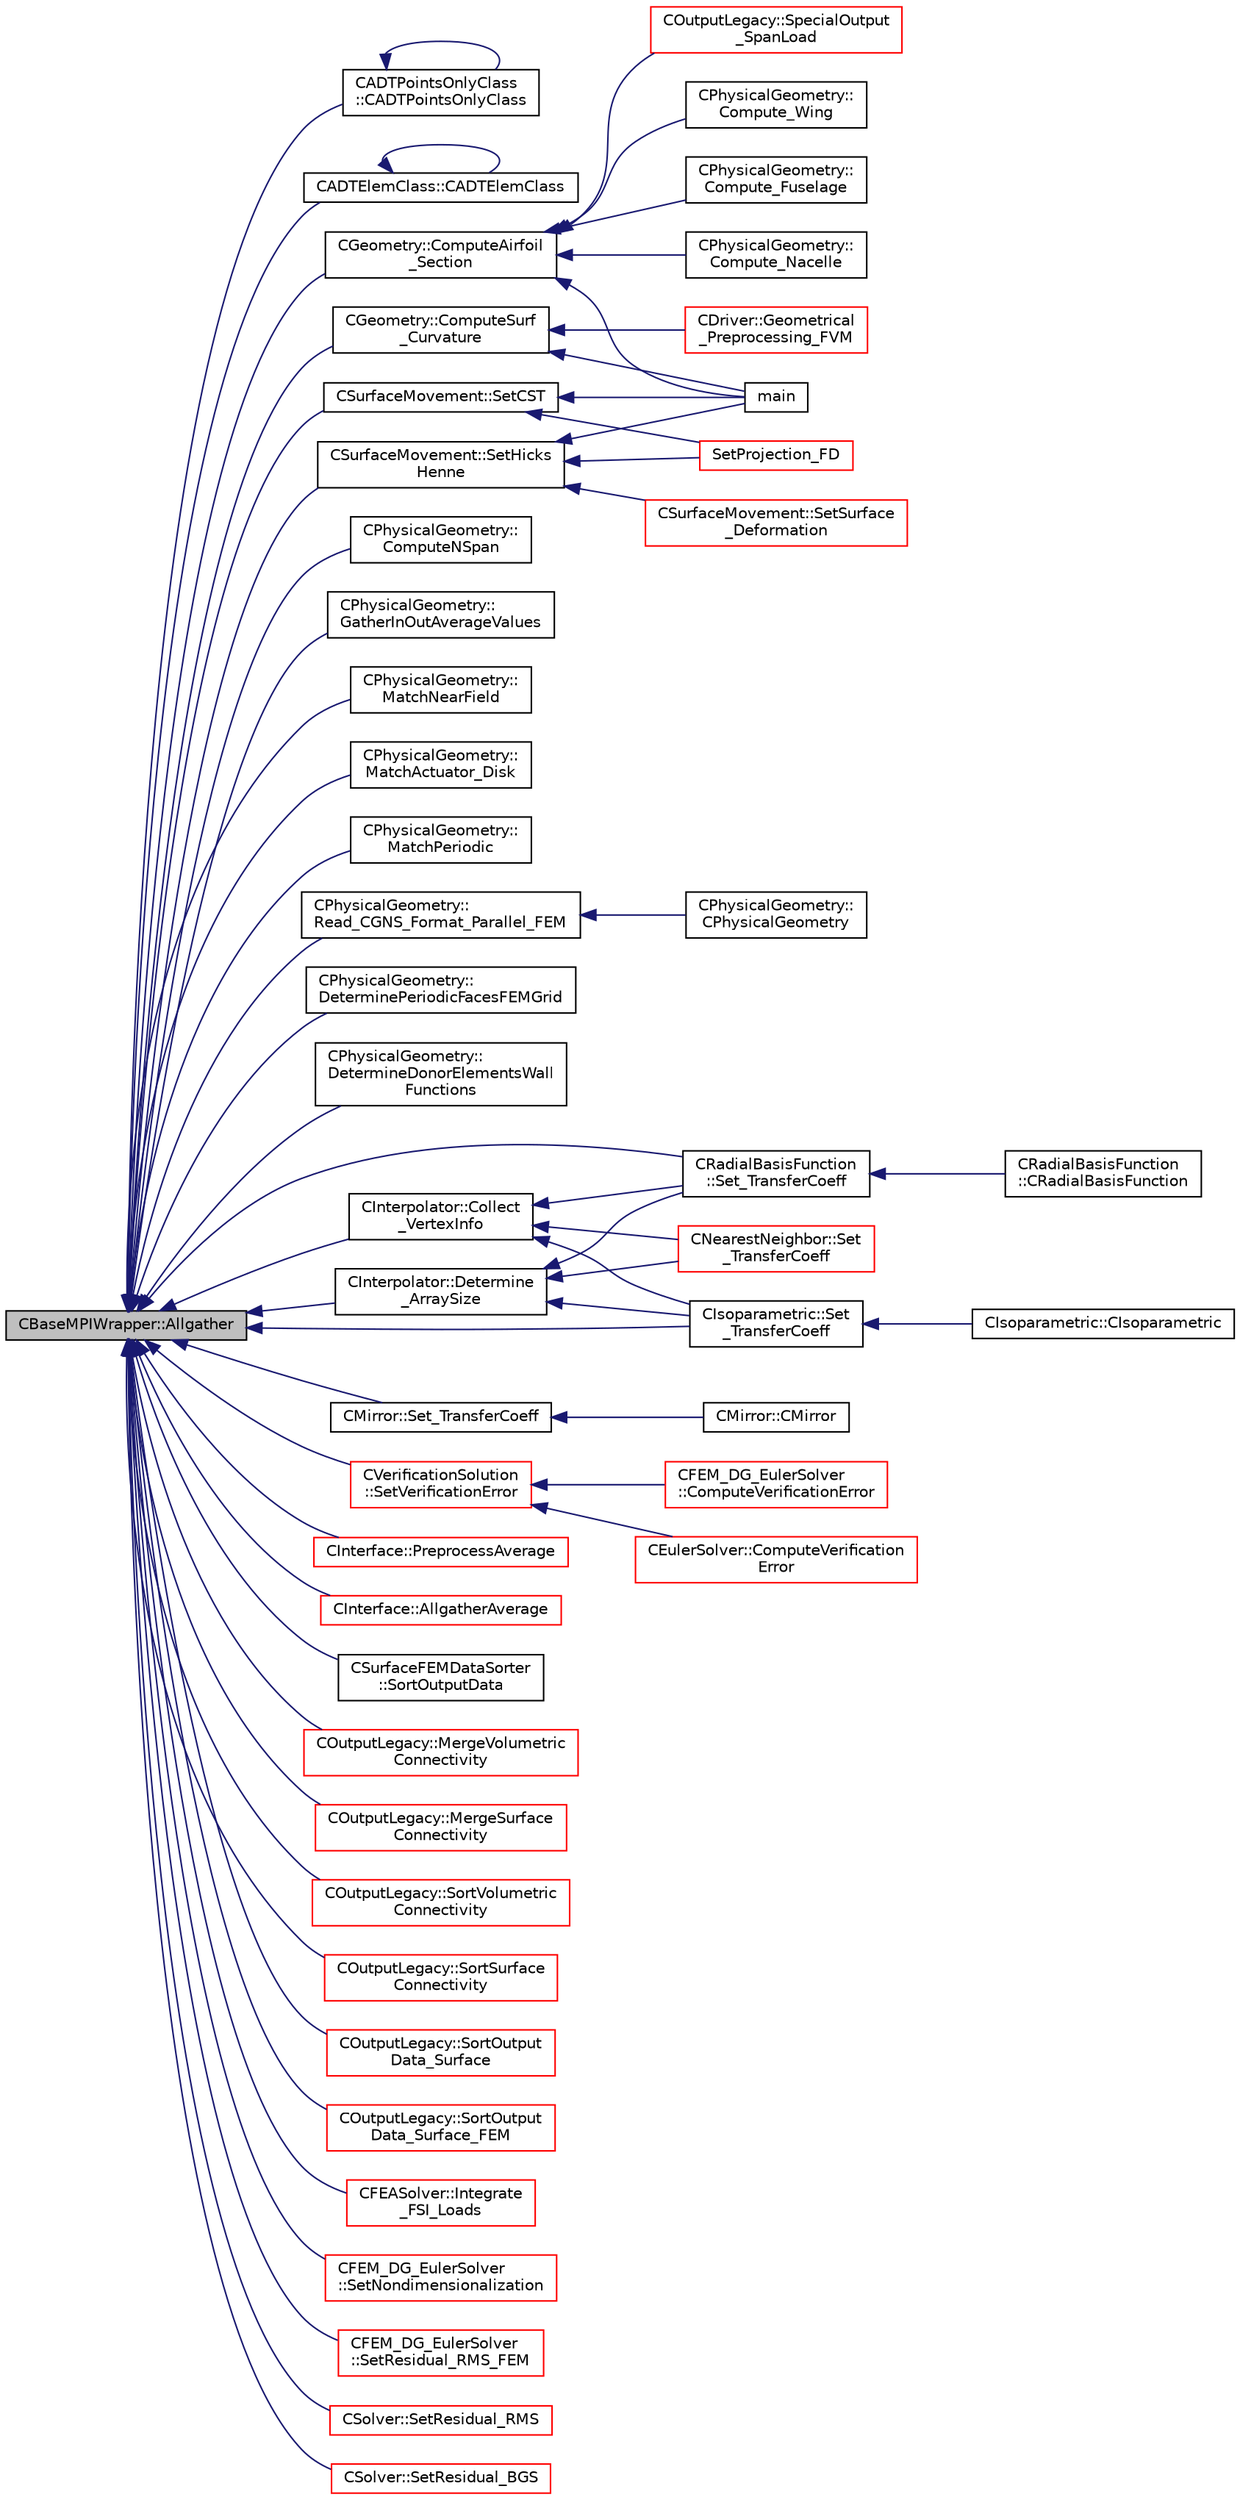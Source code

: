 digraph "CBaseMPIWrapper::Allgather"
{
  edge [fontname="Helvetica",fontsize="10",labelfontname="Helvetica",labelfontsize="10"];
  node [fontname="Helvetica",fontsize="10",shape=record];
  rankdir="LR";
  Node577 [label="CBaseMPIWrapper::Allgather",height=0.2,width=0.4,color="black", fillcolor="grey75", style="filled", fontcolor="black"];
  Node577 -> Node578 [dir="back",color="midnightblue",fontsize="10",style="solid",fontname="Helvetica"];
  Node578 [label="CADTPointsOnlyClass\l::CADTPointsOnlyClass",height=0.2,width=0.4,color="black", fillcolor="white", style="filled",URL="$class_c_a_d_t_points_only_class.html#ad38ad23f468a614709782a58966a4ab6",tooltip="Constructor of the class. "];
  Node578 -> Node578 [dir="back",color="midnightblue",fontsize="10",style="solid",fontname="Helvetica"];
  Node577 -> Node579 [dir="back",color="midnightblue",fontsize="10",style="solid",fontname="Helvetica"];
  Node579 [label="CADTElemClass::CADTElemClass",height=0.2,width=0.4,color="black", fillcolor="white", style="filled",URL="$class_c_a_d_t_elem_class.html#aca84ec37470fc91943475dfc8bed21f0",tooltip="Constructor of the class. "];
  Node579 -> Node579 [dir="back",color="midnightblue",fontsize="10",style="solid",fontname="Helvetica"];
  Node577 -> Node580 [dir="back",color="midnightblue",fontsize="10",style="solid",fontname="Helvetica"];
  Node580 [label="CGeometry::ComputeAirfoil\l_Section",height=0.2,width=0.4,color="black", fillcolor="white", style="filled",URL="$class_c_geometry.html#a136d597cdcaa37dab258f69727a70a53",tooltip="A virtual member. "];
  Node580 -> Node581 [dir="back",color="midnightblue",fontsize="10",style="solid",fontname="Helvetica"];
  Node581 [label="CPhysicalGeometry::\lCompute_Wing",height=0.2,width=0.4,color="black", fillcolor="white", style="filled",URL="$class_c_physical_geometry.html#abcb03483d77538306c034d15d9fd88ff",tooltip="Evaluate geometrical parameters of a wing. "];
  Node580 -> Node582 [dir="back",color="midnightblue",fontsize="10",style="solid",fontname="Helvetica"];
  Node582 [label="CPhysicalGeometry::\lCompute_Fuselage",height=0.2,width=0.4,color="black", fillcolor="white", style="filled",URL="$class_c_physical_geometry.html#a60e9112fc5d6140fab333099c45142a7",tooltip="Evaluate geometrical parameters of a wing. "];
  Node580 -> Node583 [dir="back",color="midnightblue",fontsize="10",style="solid",fontname="Helvetica"];
  Node583 [label="CPhysicalGeometry::\lCompute_Nacelle",height=0.2,width=0.4,color="black", fillcolor="white", style="filled",URL="$class_c_physical_geometry.html#a3278f583aabf891e890dcf4af389dc58",tooltip="Evaluate geometrical parameters of a wing. "];
  Node580 -> Node584 [dir="back",color="midnightblue",fontsize="10",style="solid",fontname="Helvetica"];
  Node584 [label="COutputLegacy::SpecialOutput\l_SpanLoad",height=0.2,width=0.4,color="red", fillcolor="white", style="filled",URL="$class_c_output_legacy.html#a8772390855e98cb1b90e6b835d2532de",tooltip="Writes forces at different sections. "];
  Node580 -> Node591 [dir="back",color="midnightblue",fontsize="10",style="solid",fontname="Helvetica"];
  Node591 [label="main",height=0.2,width=0.4,color="black", fillcolor="white", style="filled",URL="$_s_u2___g_e_o_8cpp.html#a0ddf1224851353fc92bfbff6f499fa97"];
  Node577 -> Node592 [dir="back",color="midnightblue",fontsize="10",style="solid",fontname="Helvetica"];
  Node592 [label="CGeometry::ComputeSurf\l_Curvature",height=0.2,width=0.4,color="black", fillcolor="white", style="filled",URL="$class_c_geometry.html#a260ac40c011a30a0fb55a4cc45eaf88e",tooltip="Find and store all vertices on a sharp corner in the geometry. "];
  Node592 -> Node593 [dir="back",color="midnightblue",fontsize="10",style="solid",fontname="Helvetica"];
  Node593 [label="CDriver::Geometrical\l_Preprocessing_FVM",height=0.2,width=0.4,color="red", fillcolor="white", style="filled",URL="$class_c_driver.html#a2007d2233a2d935a90140499ec4822a4",tooltip="Geometrical_Preprocessing_FVM. "];
  Node592 -> Node591 [dir="back",color="midnightblue",fontsize="10",style="solid",fontname="Helvetica"];
  Node577 -> Node596 [dir="back",color="midnightblue",fontsize="10",style="solid",fontname="Helvetica"];
  Node596 [label="CPhysicalGeometry::\lComputeNSpan",height=0.2,width=0.4,color="black", fillcolor="white", style="filled",URL="$class_c_physical_geometry.html#a9aa84f4877184465391ad944264e2c12",tooltip="Set number of span wise level for turbomachinery computation. "];
  Node577 -> Node597 [dir="back",color="midnightblue",fontsize="10",style="solid",fontname="Helvetica"];
  Node597 [label="CPhysicalGeometry::\lGatherInOutAverageValues",height=0.2,width=0.4,color="black", fillcolor="white", style="filled",URL="$class_c_physical_geometry.html#a217e5337523ba85579c8a3d209bf25d9",tooltip="Set turbo boundary vertex. "];
  Node577 -> Node598 [dir="back",color="midnightblue",fontsize="10",style="solid",fontname="Helvetica"];
  Node598 [label="CPhysicalGeometry::\lMatchNearField",height=0.2,width=0.4,color="black", fillcolor="white", style="filled",URL="$class_c_physical_geometry.html#a9e11431391adc00689a8601c1a6ec4c2",tooltip="Mach the near field boundary condition. "];
  Node577 -> Node599 [dir="back",color="midnightblue",fontsize="10",style="solid",fontname="Helvetica"];
  Node599 [label="CPhysicalGeometry::\lMatchActuator_Disk",height=0.2,width=0.4,color="black", fillcolor="white", style="filled",URL="$class_c_physical_geometry.html#ac89d094c4269089c98f8be088b77121a",tooltip="Mach the near field boundary condition. "];
  Node577 -> Node600 [dir="back",color="midnightblue",fontsize="10",style="solid",fontname="Helvetica"];
  Node600 [label="CPhysicalGeometry::\lMatchPeriodic",height=0.2,width=0.4,color="black", fillcolor="white", style="filled",URL="$class_c_physical_geometry.html#a1a784a17c9416b6e7c8a329816bf3339",tooltip="Mach the periodic boundary conditions. "];
  Node577 -> Node601 [dir="back",color="midnightblue",fontsize="10",style="solid",fontname="Helvetica"];
  Node601 [label="CPhysicalGeometry::\lRead_CGNS_Format_Parallel_FEM",height=0.2,width=0.4,color="black", fillcolor="white", style="filled",URL="$class_c_physical_geometry.html#a5fa5c4805d03646f8bfbf8622265f958",tooltip="Reads for the FEM solver the geometry of the grid and adjust the boundary conditions with the configu..."];
  Node601 -> Node602 [dir="back",color="midnightblue",fontsize="10",style="solid",fontname="Helvetica"];
  Node602 [label="CPhysicalGeometry::\lCPhysicalGeometry",height=0.2,width=0.4,color="black", fillcolor="white", style="filled",URL="$class_c_physical_geometry.html#a075a737b341a64de5463ddd41096692e",tooltip="Reads the geometry of the grid and adjust the boundary conditions with the configuration file..."];
  Node577 -> Node603 [dir="back",color="midnightblue",fontsize="10",style="solid",fontname="Helvetica"];
  Node603 [label="CPhysicalGeometry::\lDeterminePeriodicFacesFEMGrid",height=0.2,width=0.4,color="black", fillcolor="white", style="filled",URL="$class_c_physical_geometry.html#a4b8a3bab829079fe0425b00afe2c0dab",tooltip="Determine the neighboring information for periodic faces of a FEM grid. "];
  Node577 -> Node604 [dir="back",color="midnightblue",fontsize="10",style="solid",fontname="Helvetica"];
  Node604 [label="CPhysicalGeometry::\lDetermineDonorElementsWall\lFunctions",height=0.2,width=0.4,color="black", fillcolor="white", style="filled",URL="$class_c_physical_geometry.html#acef4e18142b580bf09f21e5b71387d5f",tooltip="Determine the donor elements for the boundary elements on viscous wall boundaries when wall functions..."];
  Node577 -> Node605 [dir="back",color="midnightblue",fontsize="10",style="solid",fontname="Helvetica"];
  Node605 [label="CSurfaceMovement::SetHicks\lHenne",height=0.2,width=0.4,color="black", fillcolor="white", style="filled",URL="$class_c_surface_movement.html#a119e4756830fac758284342ea5027527",tooltip="Set a Hicks-Henne deformation bump functions on an airfoil. "];
  Node605 -> Node606 [dir="back",color="midnightblue",fontsize="10",style="solid",fontname="Helvetica"];
  Node606 [label="CSurfaceMovement::SetSurface\l_Deformation",height=0.2,width=0.4,color="red", fillcolor="white", style="filled",URL="$class_c_surface_movement.html#a23bec9fbe1bcd7f6117100de93381ac3",tooltip="Set the surface/boundary deformation. "];
  Node605 -> Node612 [dir="back",color="midnightblue",fontsize="10",style="solid",fontname="Helvetica"];
  Node612 [label="SetProjection_FD",height=0.2,width=0.4,color="red", fillcolor="white", style="filled",URL="$_s_u2___d_o_t_8cpp.html#a5c5163a755085e03f1dfa23aeb7e21f2",tooltip="Projection of the surface sensitivity using finite differences (FD). "];
  Node605 -> Node591 [dir="back",color="midnightblue",fontsize="10",style="solid",fontname="Helvetica"];
  Node577 -> Node613 [dir="back",color="midnightblue",fontsize="10",style="solid",fontname="Helvetica"];
  Node613 [label="CSurfaceMovement::SetCST",height=0.2,width=0.4,color="black", fillcolor="white", style="filled",URL="$class_c_surface_movement.html#a10a599f558d2d847be1c638be43acd63",tooltip="Set a deformation based on a change in the Kulfan parameters for an airfoil. "];
  Node613 -> Node612 [dir="back",color="midnightblue",fontsize="10",style="solid",fontname="Helvetica"];
  Node613 -> Node591 [dir="back",color="midnightblue",fontsize="10",style="solid",fontname="Helvetica"];
  Node577 -> Node614 [dir="back",color="midnightblue",fontsize="10",style="solid",fontname="Helvetica"];
  Node614 [label="CInterpolator::Determine\l_ArraySize",height=0.2,width=0.4,color="black", fillcolor="white", style="filled",URL="$class_c_interpolator.html#a9e320a9ed782dd9aa75afee58bfe683f",tooltip="Determine array sizes used to collect and send coordinate and global point information. "];
  Node614 -> Node615 [dir="back",color="midnightblue",fontsize="10",style="solid",fontname="Helvetica"];
  Node615 [label="CNearestNeighbor::Set\l_TransferCoeff",height=0.2,width=0.4,color="red", fillcolor="white", style="filled",URL="$class_c_nearest_neighbor.html#a0b3fe23b89f2a19c25d4d3eaeca0b322",tooltip="Set up transfer matrix defining relation between two meshes. "];
  Node614 -> Node617 [dir="back",color="midnightblue",fontsize="10",style="solid",fontname="Helvetica"];
  Node617 [label="CIsoparametric::Set\l_TransferCoeff",height=0.2,width=0.4,color="black", fillcolor="white", style="filled",URL="$class_c_isoparametric.html#ad5d5a03e5de530698f9fb1baf8ba583c",tooltip="Set up transfer matrix defining relation between two meshes. "];
  Node617 -> Node618 [dir="back",color="midnightblue",fontsize="10",style="solid",fontname="Helvetica"];
  Node618 [label="CIsoparametric::CIsoparametric",height=0.2,width=0.4,color="black", fillcolor="white", style="filled",URL="$class_c_isoparametric.html#a2b63c225b190b0ffcb16332ea9f18a3b",tooltip="Constructor of the class. "];
  Node614 -> Node619 [dir="back",color="midnightblue",fontsize="10",style="solid",fontname="Helvetica"];
  Node619 [label="CRadialBasisFunction\l::Set_TransferCoeff",height=0.2,width=0.4,color="black", fillcolor="white", style="filled",URL="$class_c_radial_basis_function.html#a913cab8d07b872d2b545fd1b8c0c91d3",tooltip="Set up transfer matrix defining relation between two meshes. "];
  Node619 -> Node620 [dir="back",color="midnightblue",fontsize="10",style="solid",fontname="Helvetica"];
  Node620 [label="CRadialBasisFunction\l::CRadialBasisFunction",height=0.2,width=0.4,color="black", fillcolor="white", style="filled",URL="$class_c_radial_basis_function.html#a390e7399b8fd35938449c1da47a79321",tooltip="Constructor of the class. "];
  Node577 -> Node621 [dir="back",color="midnightblue",fontsize="10",style="solid",fontname="Helvetica"];
  Node621 [label="CInterpolator::Collect\l_VertexInfo",height=0.2,width=0.4,color="black", fillcolor="white", style="filled",URL="$class_c_interpolator.html#aea61d1faa52e28ce4c3174a14a3704eb",tooltip="Collect and communicate vertex info: coord, global point, and if faces=true the normal vector..."];
  Node621 -> Node615 [dir="back",color="midnightblue",fontsize="10",style="solid",fontname="Helvetica"];
  Node621 -> Node617 [dir="back",color="midnightblue",fontsize="10",style="solid",fontname="Helvetica"];
  Node621 -> Node619 [dir="back",color="midnightblue",fontsize="10",style="solid",fontname="Helvetica"];
  Node577 -> Node617 [dir="back",color="midnightblue",fontsize="10",style="solid",fontname="Helvetica"];
  Node577 -> Node622 [dir="back",color="midnightblue",fontsize="10",style="solid",fontname="Helvetica"];
  Node622 [label="CMirror::Set_TransferCoeff",height=0.2,width=0.4,color="black", fillcolor="white", style="filled",URL="$class_c_mirror.html#aef44fadfca6fe766a7777f7b8f9cbd28",tooltip="Set up transfer matrix defining relation between two meshes. "];
  Node622 -> Node623 [dir="back",color="midnightblue",fontsize="10",style="solid",fontname="Helvetica"];
  Node623 [label="CMirror::CMirror",height=0.2,width=0.4,color="black", fillcolor="white", style="filled",URL="$class_c_mirror.html#abeae4155a77157651d17c29b1175e892",tooltip="Constructor of the class. "];
  Node577 -> Node619 [dir="back",color="midnightblue",fontsize="10",style="solid",fontname="Helvetica"];
  Node577 -> Node624 [dir="back",color="midnightblue",fontsize="10",style="solid",fontname="Helvetica"];
  Node624 [label="CVerificationSolution\l::SetVerificationError",height=0.2,width=0.4,color="red", fillcolor="white", style="filled",URL="$class_c_verification_solution.html#a467e0ccdb07f223326549273ddeb9fa9",tooltip="Calculate the global error metrics for verification cases. "];
  Node624 -> Node625 [dir="back",color="midnightblue",fontsize="10",style="solid",fontname="Helvetica"];
  Node625 [label="CEulerSolver::ComputeVerification\lError",height=0.2,width=0.4,color="red", fillcolor="white", style="filled",URL="$class_c_euler_solver.html#a37498604753b1606c70ff04dddb707b3",tooltip="Compute the global error measures (L2, Linf) for verification cases. "];
  Node624 -> Node630 [dir="back",color="midnightblue",fontsize="10",style="solid",fontname="Helvetica"];
  Node630 [label="CFEM_DG_EulerSolver\l::ComputeVerificationError",height=0.2,width=0.4,color="red", fillcolor="white", style="filled",URL="$class_c_f_e_m___d_g___euler_solver.html#a2a94a8ade876c40822b65e81719d4331",tooltip="Compute the global error measures (L2, Linf) for verification cases. "];
  Node577 -> Node637 [dir="back",color="midnightblue",fontsize="10",style="solid",fontname="Helvetica"];
  Node637 [label="CInterface::PreprocessAverage",height=0.2,width=0.4,color="red", fillcolor="white", style="filled",URL="$class_c_interface.html#afeec706802639636cbfeddbb1c7a5af5",tooltip="Transfer pre-processing for the mixing plane inteface. "];
  Node577 -> Node639 [dir="back",color="midnightblue",fontsize="10",style="solid",fontname="Helvetica"];
  Node639 [label="CInterface::AllgatherAverage",height=0.2,width=0.4,color="red", fillcolor="white", style="filled",URL="$class_c_interface.html#acd81c9bcb7314ccfa0b5b4f1e9fdb1e5",tooltip="Interpolate data and scatter it into different processors, for matching meshes. "];
  Node577 -> Node642 [dir="back",color="midnightblue",fontsize="10",style="solid",fontname="Helvetica"];
  Node642 [label="CSurfaceFEMDataSorter\l::SortOutputData",height=0.2,width=0.4,color="black", fillcolor="white", style="filled",URL="$class_c_surface_f_e_m_data_sorter.html#a780cb416bfb4aed7697a252887821020",tooltip="Sort the output data for each grid node into a linear partitioning across all processors. "];
  Node577 -> Node643 [dir="back",color="midnightblue",fontsize="10",style="solid",fontname="Helvetica"];
  Node643 [label="COutputLegacy::MergeVolumetric\lConnectivity",height=0.2,width=0.4,color="red", fillcolor="white", style="filled",URL="$class_c_output_legacy.html#a39d17bdf99d1d93c84834a4f04527c84",tooltip="Merge the connectivity for a single element type from all processors. "];
  Node577 -> Node649 [dir="back",color="midnightblue",fontsize="10",style="solid",fontname="Helvetica"];
  Node649 [label="COutputLegacy::MergeSurface\lConnectivity",height=0.2,width=0.4,color="red", fillcolor="white", style="filled",URL="$class_c_output_legacy.html#a1269e5646bfd84fcc9d0154906a8c558",tooltip="Merge the connectivity for a single element type from all processors. "];
  Node577 -> Node650 [dir="back",color="midnightblue",fontsize="10",style="solid",fontname="Helvetica"];
  Node650 [label="COutputLegacy::SortVolumetric\lConnectivity",height=0.2,width=0.4,color="red", fillcolor="white", style="filled",URL="$class_c_output_legacy.html#a6cdafc6802c64729cbf7c8ac73cfff12",tooltip="Sort the connectivity for a single volume element type into a linear partitioning across all processo..."];
  Node577 -> Node653 [dir="back",color="midnightblue",fontsize="10",style="solid",fontname="Helvetica"];
  Node653 [label="COutputLegacy::SortSurface\lConnectivity",height=0.2,width=0.4,color="red", fillcolor="white", style="filled",URL="$class_c_output_legacy.html#aec9ba1efa4f3a3eb8be0be04f5ca5a60",tooltip="Sort the connectivity for a single surface element type into a linear partitioning across all process..."];
  Node577 -> Node654 [dir="back",color="midnightblue",fontsize="10",style="solid",fontname="Helvetica"];
  Node654 [label="COutputLegacy::SortOutput\lData_Surface",height=0.2,width=0.4,color="red", fillcolor="white", style="filled",URL="$class_c_output_legacy.html#a5c23eeb86aa98254ef9e083a967dd9d3",tooltip="Sort the surface output data for each grid node into a linear partitioning across all processors..."];
  Node577 -> Node655 [dir="back",color="midnightblue",fontsize="10",style="solid",fontname="Helvetica"];
  Node655 [label="COutputLegacy::SortOutput\lData_Surface_FEM",height=0.2,width=0.4,color="red", fillcolor="white", style="filled",URL="$class_c_output_legacy.html#ae45e01ba012e02fff282e513b9c846bf",tooltip="Sort the surface output data for each grid node into a linear partitioning across all processors (DG-..."];
  Node577 -> Node656 [dir="back",color="midnightblue",fontsize="10",style="solid",fontname="Helvetica"];
  Node656 [label="CFEASolver::Integrate\l_FSI_Loads",height=0.2,width=0.4,color="red", fillcolor="white", style="filled",URL="$class_c_f_e_a_solver.html#a2f34a180e2966511f8f0dea5ca3a2bdc",tooltip="Required step for non conservative interpolation schemes where stresses are transferred instead of fo..."];
  Node577 -> Node658 [dir="back",color="midnightblue",fontsize="10",style="solid",fontname="Helvetica"];
  Node658 [label="CFEM_DG_EulerSolver\l::SetNondimensionalization",height=0.2,width=0.4,color="red", fillcolor="white", style="filled",URL="$class_c_f_e_m___d_g___euler_solver.html#a31316dc2fe564329d9bb372961b10a3a",tooltip="Set the fluid solver nondimensionalization. "];
  Node577 -> Node660 [dir="back",color="midnightblue",fontsize="10",style="solid",fontname="Helvetica"];
  Node660 [label="CFEM_DG_EulerSolver\l::SetResidual_RMS_FEM",height=0.2,width=0.4,color="red", fillcolor="white", style="filled",URL="$class_c_f_e_m___d_g___euler_solver.html#a34550ee1621eeabc419e7ddb64c0b52e",tooltip="Update the solution using the classical fourth-order Runge-Kutta scheme. "];
  Node577 -> Node661 [dir="back",color="midnightblue",fontsize="10",style="solid",fontname="Helvetica"];
  Node661 [label="CSolver::SetResidual_RMS",height=0.2,width=0.4,color="red", fillcolor="white", style="filled",URL="$class_c_solver.html#a757fe316cc412bb18f1c6dff3beeb6b4",tooltip="Set the value of the max residual and RMS residual. "];
  Node577 -> Node673 [dir="back",color="midnightblue",fontsize="10",style="solid",fontname="Helvetica"];
  Node673 [label="CSolver::SetResidual_BGS",height=0.2,width=0.4,color="red", fillcolor="white", style="filled",URL="$class_c_solver.html#ad78622b122d602d0759ab940356e328a",tooltip="Communicate the value of the max residual and RMS residual. "];
}
